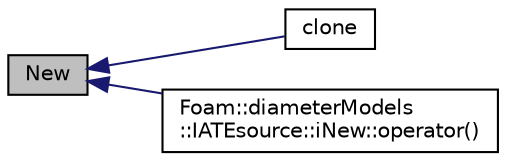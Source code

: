 digraph "New"
{
  bgcolor="transparent";
  edge [fontname="Helvetica",fontsize="10",labelfontname="Helvetica",labelfontsize="10"];
  node [fontname="Helvetica",fontsize="10",shape=record];
  rankdir="LR";
  Node22 [label="New",height=0.2,width=0.4,color="black", fillcolor="grey75", style="filled", fontcolor="black"];
  Node22 -> Node23 [dir="back",color="midnightblue",fontsize="10",style="solid",fontname="Helvetica"];
  Node23 [label="clone",height=0.2,width=0.4,color="black",URL="$a33645.html#a113e5771ebfff5be9d6fa0cc1f1127d3"];
  Node22 -> Node24 [dir="back",color="midnightblue",fontsize="10",style="solid",fontname="Helvetica"];
  Node24 [label="Foam::diameterModels\l::IATEsource::iNew::operator()",height=0.2,width=0.4,color="black",URL="$a33649.html#a521e45114dff3339ce7c3bd87f1a4d56"];
}
